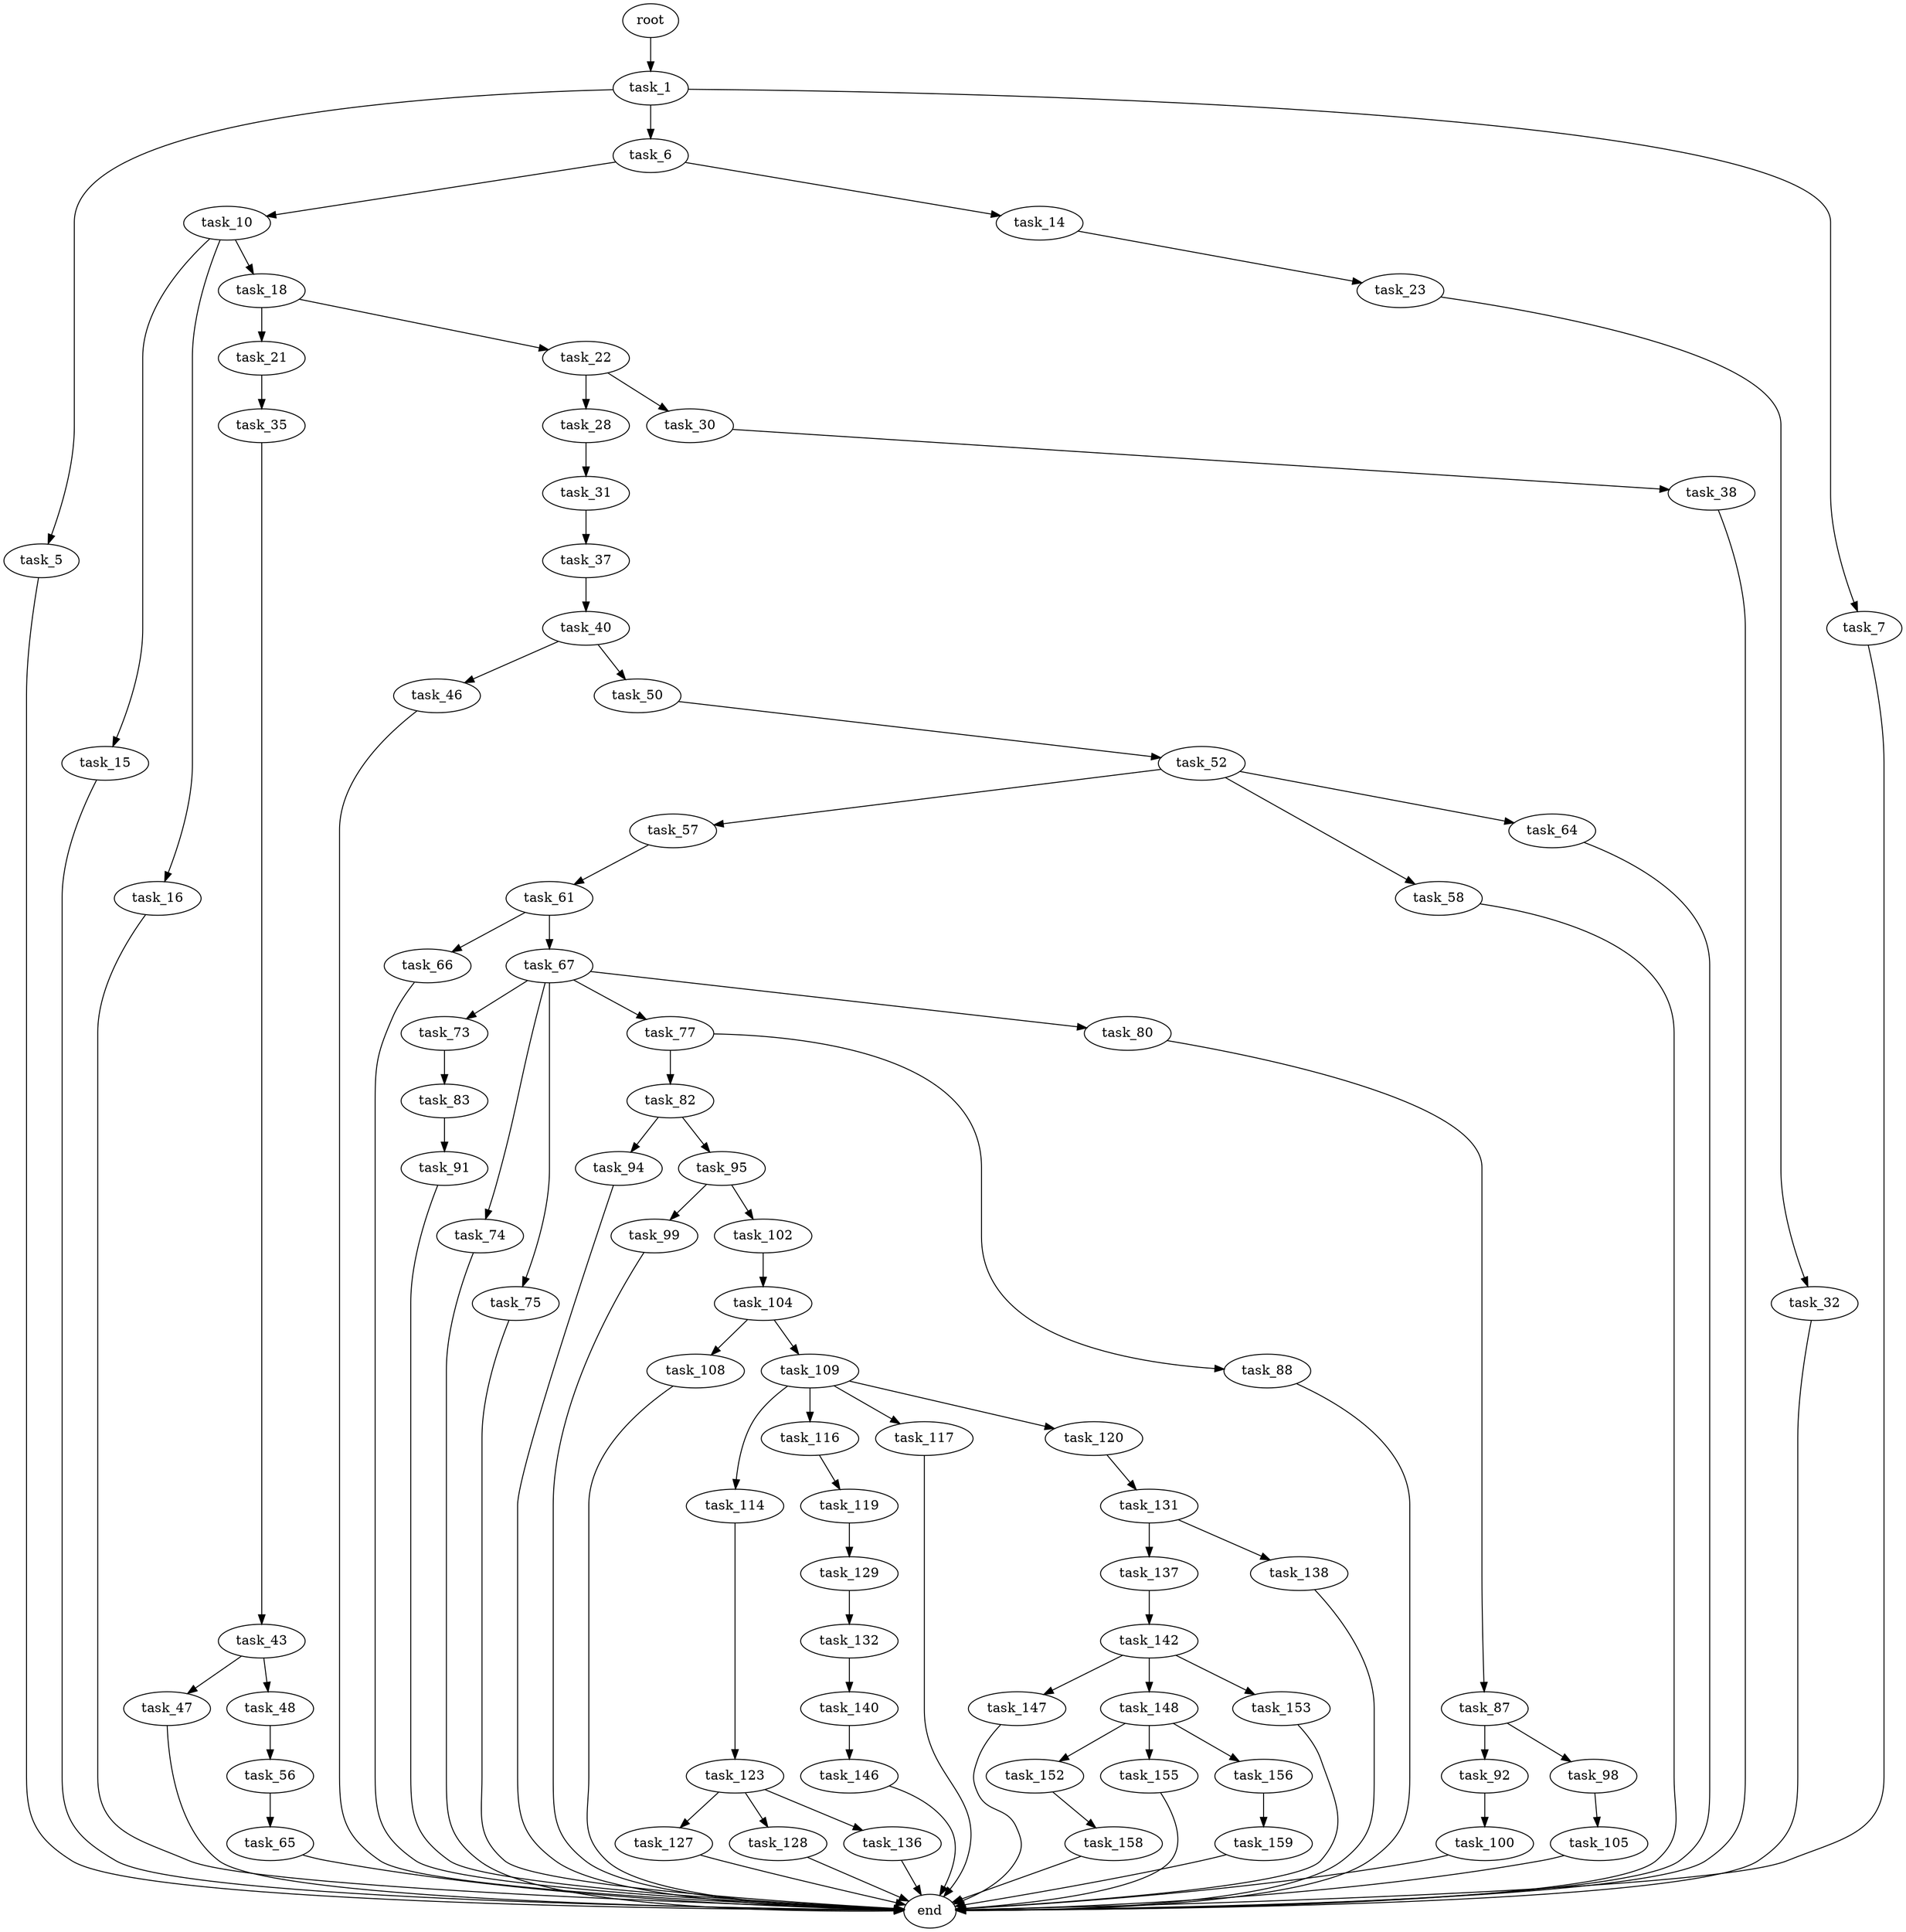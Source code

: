digraph G {
  root [size="0.000000"];
  task_1 [size="14346188331.000000"];
  task_5 [size="17331362687.000000"];
  task_6 [size="231308930783.000000"];
  task_7 [size="438623206238.000000"];
  end [size="0.000000"];
  task_10 [size="2128625744.000000"];
  task_14 [size="1073741824000.000000"];
  task_15 [size="659709391273.000000"];
  task_16 [size="782757789696.000000"];
  task_18 [size="291426805228.000000"];
  task_23 [size="252965038865.000000"];
  task_21 [size="280656678142.000000"];
  task_22 [size="549755813888.000000"];
  task_35 [size="549755813888.000000"];
  task_28 [size="253496561800.000000"];
  task_30 [size="25146420191.000000"];
  task_32 [size="68719476736.000000"];
  task_31 [size="4990533248.000000"];
  task_38 [size="830167085.000000"];
  task_37 [size="3952298912.000000"];
  task_43 [size="760472767012.000000"];
  task_40 [size="1073741824000.000000"];
  task_46 [size="28991029248.000000"];
  task_50 [size="28991029248.000000"];
  task_47 [size="68719476736.000000"];
  task_48 [size="13012254659.000000"];
  task_56 [size="1073741824000.000000"];
  task_52 [size="8589934592.000000"];
  task_57 [size="39602315865.000000"];
  task_58 [size="549755813888.000000"];
  task_64 [size="262689961500.000000"];
  task_65 [size="298125672293.000000"];
  task_61 [size="20536363834.000000"];
  task_66 [size="46549853575.000000"];
  task_67 [size="254790547645.000000"];
  task_73 [size="8589934592.000000"];
  task_74 [size="1073741824000.000000"];
  task_75 [size="231928233984.000000"];
  task_77 [size="563902849432.000000"];
  task_80 [size="5371722886.000000"];
  task_83 [size="4735919503.000000"];
  task_82 [size="8589934592.000000"];
  task_88 [size="149274807688.000000"];
  task_87 [size="19855815697.000000"];
  task_94 [size="88452790548.000000"];
  task_95 [size="1170683409.000000"];
  task_91 [size="231928233984.000000"];
  task_92 [size="458328841719.000000"];
  task_98 [size="68719476736.000000"];
  task_100 [size="782757789696.000000"];
  task_99 [size="44457288253.000000"];
  task_102 [size="8589934592.000000"];
  task_105 [size="6505168229.000000"];
  task_104 [size="16897163658.000000"];
  task_108 [size="1235888800.000000"];
  task_109 [size="471133003900.000000"];
  task_114 [size="549755813888.000000"];
  task_116 [size="13241348780.000000"];
  task_117 [size="50100101434.000000"];
  task_120 [size="5823835568.000000"];
  task_123 [size="1032325392505.000000"];
  task_119 [size="134217728000.000000"];
  task_129 [size="15261153875.000000"];
  task_131 [size="26438790942.000000"];
  task_127 [size="1073741824000.000000"];
  task_128 [size="352637264063.000000"];
  task_136 [size="549755813888.000000"];
  task_132 [size="1073741824000.000000"];
  task_137 [size="31077586558.000000"];
  task_138 [size="1848421583.000000"];
  task_140 [size="549755813888.000000"];
  task_142 [size="197953595216.000000"];
  task_146 [size="368293445632.000000"];
  task_147 [size="63234635098.000000"];
  task_148 [size="694218061169.000000"];
  task_153 [size="459406315506.000000"];
  task_152 [size="38427735922.000000"];
  task_155 [size="3864697187.000000"];
  task_156 [size="500582891.000000"];
  task_158 [size="64236338696.000000"];
  task_159 [size="358823170374.000000"];

  root -> task_1 [size="1.000000"];
  task_1 -> task_5 [size="838860800.000000"];
  task_1 -> task_6 [size="838860800.000000"];
  task_1 -> task_7 [size="838860800.000000"];
  task_5 -> end [size="1.000000"];
  task_6 -> task_10 [size="301989888.000000"];
  task_6 -> task_14 [size="301989888.000000"];
  task_7 -> end [size="1.000000"];
  task_10 -> task_15 [size="33554432.000000"];
  task_10 -> task_16 [size="33554432.000000"];
  task_10 -> task_18 [size="33554432.000000"];
  task_14 -> task_23 [size="838860800.000000"];
  task_15 -> end [size="1.000000"];
  task_16 -> end [size="1.000000"];
  task_18 -> task_21 [size="536870912.000000"];
  task_18 -> task_22 [size="536870912.000000"];
  task_23 -> task_32 [size="679477248.000000"];
  task_21 -> task_35 [size="301989888.000000"];
  task_22 -> task_28 [size="536870912.000000"];
  task_22 -> task_30 [size="536870912.000000"];
  task_35 -> task_43 [size="536870912.000000"];
  task_28 -> task_31 [size="301989888.000000"];
  task_30 -> task_38 [size="838860800.000000"];
  task_32 -> end [size="1.000000"];
  task_31 -> task_37 [size="134217728.000000"];
  task_38 -> end [size="1.000000"];
  task_37 -> task_40 [size="411041792.000000"];
  task_43 -> task_47 [size="838860800.000000"];
  task_43 -> task_48 [size="838860800.000000"];
  task_40 -> task_46 [size="838860800.000000"];
  task_40 -> task_50 [size="838860800.000000"];
  task_46 -> end [size="1.000000"];
  task_50 -> task_52 [size="75497472.000000"];
  task_47 -> end [size="1.000000"];
  task_48 -> task_56 [size="838860800.000000"];
  task_56 -> task_65 [size="838860800.000000"];
  task_52 -> task_57 [size="33554432.000000"];
  task_52 -> task_58 [size="33554432.000000"];
  task_52 -> task_64 [size="33554432.000000"];
  task_57 -> task_61 [size="679477248.000000"];
  task_58 -> end [size="1.000000"];
  task_64 -> end [size="1.000000"];
  task_65 -> end [size="1.000000"];
  task_61 -> task_66 [size="33554432.000000"];
  task_61 -> task_67 [size="33554432.000000"];
  task_66 -> end [size="1.000000"];
  task_67 -> task_73 [size="209715200.000000"];
  task_67 -> task_74 [size="209715200.000000"];
  task_67 -> task_75 [size="209715200.000000"];
  task_67 -> task_77 [size="209715200.000000"];
  task_67 -> task_80 [size="209715200.000000"];
  task_73 -> task_83 [size="33554432.000000"];
  task_74 -> end [size="1.000000"];
  task_75 -> end [size="1.000000"];
  task_77 -> task_82 [size="536870912.000000"];
  task_77 -> task_88 [size="536870912.000000"];
  task_80 -> task_87 [size="134217728.000000"];
  task_83 -> task_91 [size="75497472.000000"];
  task_82 -> task_94 [size="33554432.000000"];
  task_82 -> task_95 [size="33554432.000000"];
  task_88 -> end [size="1.000000"];
  task_87 -> task_92 [size="33554432.000000"];
  task_87 -> task_98 [size="33554432.000000"];
  task_94 -> end [size="1.000000"];
  task_95 -> task_99 [size="33554432.000000"];
  task_95 -> task_102 [size="33554432.000000"];
  task_91 -> end [size="1.000000"];
  task_92 -> task_100 [size="301989888.000000"];
  task_98 -> task_105 [size="134217728.000000"];
  task_100 -> end [size="1.000000"];
  task_99 -> end [size="1.000000"];
  task_102 -> task_104 [size="33554432.000000"];
  task_105 -> end [size="1.000000"];
  task_104 -> task_108 [size="536870912.000000"];
  task_104 -> task_109 [size="536870912.000000"];
  task_108 -> end [size="1.000000"];
  task_109 -> task_114 [size="536870912.000000"];
  task_109 -> task_116 [size="536870912.000000"];
  task_109 -> task_117 [size="536870912.000000"];
  task_109 -> task_120 [size="536870912.000000"];
  task_114 -> task_123 [size="536870912.000000"];
  task_116 -> task_119 [size="33554432.000000"];
  task_117 -> end [size="1.000000"];
  task_120 -> task_131 [size="134217728.000000"];
  task_123 -> task_127 [size="679477248.000000"];
  task_123 -> task_128 [size="679477248.000000"];
  task_123 -> task_136 [size="679477248.000000"];
  task_119 -> task_129 [size="209715200.000000"];
  task_129 -> task_132 [size="33554432.000000"];
  task_131 -> task_137 [size="33554432.000000"];
  task_131 -> task_138 [size="33554432.000000"];
  task_127 -> end [size="1.000000"];
  task_128 -> end [size="1.000000"];
  task_136 -> end [size="1.000000"];
  task_132 -> task_140 [size="838860800.000000"];
  task_137 -> task_142 [size="536870912.000000"];
  task_138 -> end [size="1.000000"];
  task_140 -> task_146 [size="536870912.000000"];
  task_142 -> task_147 [size="536870912.000000"];
  task_142 -> task_148 [size="536870912.000000"];
  task_142 -> task_153 [size="536870912.000000"];
  task_146 -> end [size="1.000000"];
  task_147 -> end [size="1.000000"];
  task_148 -> task_152 [size="838860800.000000"];
  task_148 -> task_155 [size="838860800.000000"];
  task_148 -> task_156 [size="838860800.000000"];
  task_153 -> end [size="1.000000"];
  task_152 -> task_158 [size="838860800.000000"];
  task_155 -> end [size="1.000000"];
  task_156 -> task_159 [size="33554432.000000"];
  task_158 -> end [size="1.000000"];
  task_159 -> end [size="1.000000"];
}
